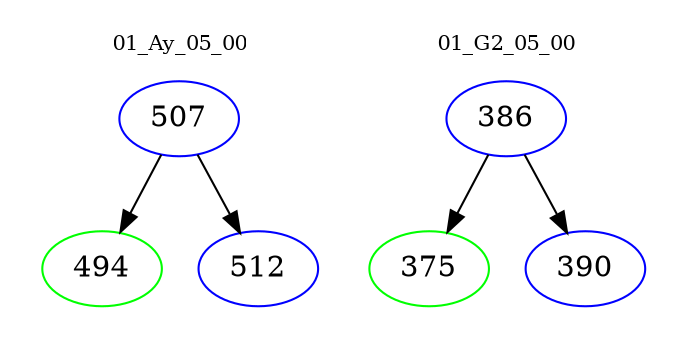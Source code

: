 digraph{
subgraph cluster_0 {
color = white
label = "01_Ay_05_00";
fontsize=10;
T0_507 [label="507", color="blue"]
T0_507 -> T0_494 [color="black"]
T0_494 [label="494", color="green"]
T0_507 -> T0_512 [color="black"]
T0_512 [label="512", color="blue"]
}
subgraph cluster_1 {
color = white
label = "01_G2_05_00";
fontsize=10;
T1_386 [label="386", color="blue"]
T1_386 -> T1_375 [color="black"]
T1_375 [label="375", color="green"]
T1_386 -> T1_390 [color="black"]
T1_390 [label="390", color="blue"]
}
}
